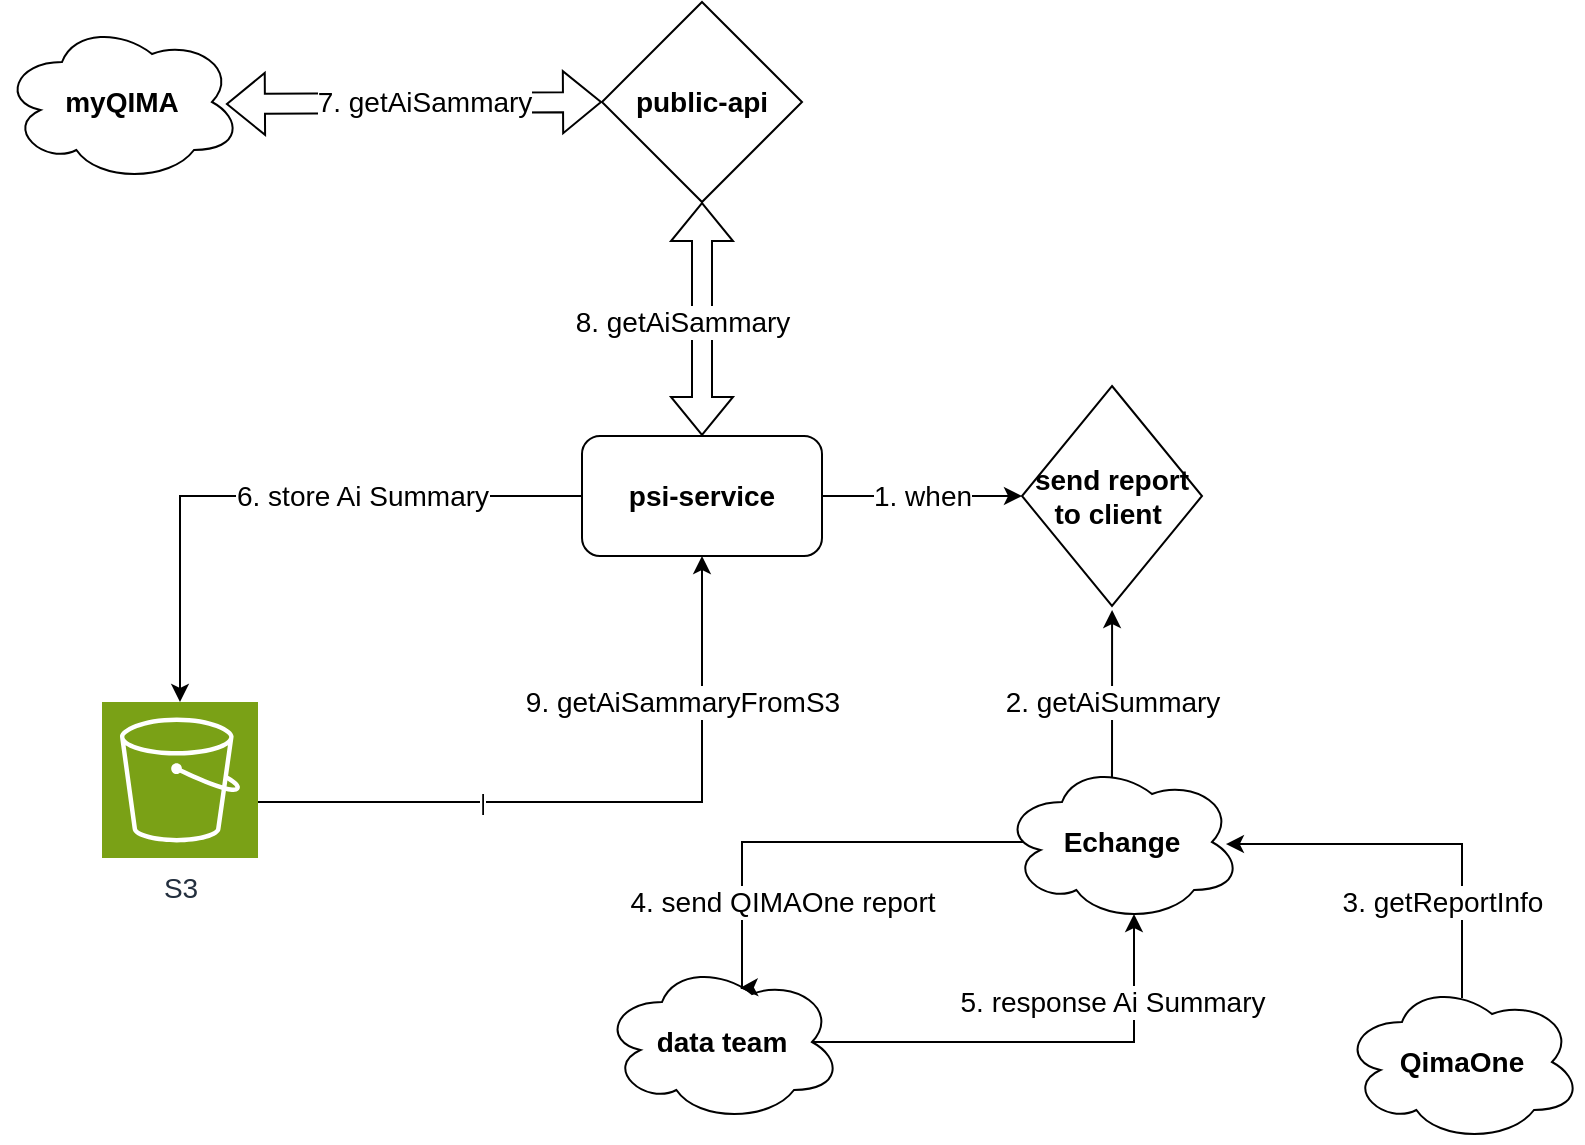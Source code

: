 <mxfile version="27.1.6">
  <diagram name="Page-1" id="b520641d-4fe3-3701-9064-5fc419738815">
    <mxGraphModel dx="1426" dy="777" grid="1" gridSize="10" guides="1" tooltips="1" connect="1" arrows="1" fold="1" page="1" pageScale="1" pageWidth="1100" pageHeight="850" background="none" math="0" shadow="0">
      <root>
        <mxCell id="0" />
        <mxCell id="1" parent="0" />
        <mxCell id="KK2GNfCkV2JybxImIfIo-2" value="myQIMA" style="ellipse;shape=cloud;whiteSpace=wrap;html=1;fontSize=14;fontStyle=1" parent="1" vertex="1">
          <mxGeometry x="120" y="60" width="120" height="80" as="geometry" />
        </mxCell>
        <mxCell id="KK2GNfCkV2JybxImIfIo-3" value="public-api" style="rhombus;whiteSpace=wrap;html=1;fontSize=14;fontStyle=1" parent="1" vertex="1">
          <mxGeometry x="420" y="50" width="100" height="100" as="geometry" />
        </mxCell>
        <mxCell id="KK2GNfCkV2JybxImIfIo-26" value="" style="edgeStyle=orthogonalEdgeStyle;rounded=0;orthogonalLoop=1;jettySize=auto;html=1;" parent="1" source="KK2GNfCkV2JybxImIfIo-4" edge="1">
          <mxGeometry relative="1" as="geometry">
            <mxPoint x="630" y="297" as="targetPoint" />
          </mxGeometry>
        </mxCell>
        <mxCell id="KK2GNfCkV2JybxImIfIo-31" value="1. when" style="edgeLabel;html=1;align=center;verticalAlign=middle;resizable=0;points=[];fontSize=14;" parent="KK2GNfCkV2JybxImIfIo-26" vertex="1" connectable="0">
          <mxGeometry x="-0.28" relative="1" as="geometry">
            <mxPoint x="14" as="offset" />
          </mxGeometry>
        </mxCell>
        <mxCell id="KK2GNfCkV2JybxImIfIo-4" value="psi-service" style="rounded=1;whiteSpace=wrap;html=1;fontStyle=1;fontSize=14;" parent="1" vertex="1">
          <mxGeometry x="410" y="267" width="120" height="60" as="geometry" />
        </mxCell>
        <mxCell id="KK2GNfCkV2JybxImIfIo-14" value="" style="shape=flexArrow;endArrow=classic;startArrow=classic;html=1;rounded=0;entryX=0.5;entryY=0;entryDx=0;entryDy=0;" parent="1" source="KK2GNfCkV2JybxImIfIo-3" target="KK2GNfCkV2JybxImIfIo-4" edge="1">
          <mxGeometry width="100" height="100" relative="1" as="geometry">
            <mxPoint x="460" y="149" as="sourcePoint" />
            <mxPoint x="618" y="145" as="targetPoint" />
          </mxGeometry>
        </mxCell>
        <mxCell id="KK2GNfCkV2JybxImIfIo-15" value="&lt;span style=&quot;font-size: 14px;&quot;&gt;8. getAiSammary&lt;/span&gt;" style="edgeLabel;html=1;align=center;verticalAlign=middle;resizable=0;points=[];" parent="KK2GNfCkV2JybxImIfIo-14" vertex="1" connectable="0">
          <mxGeometry x="-0.114" y="-1" relative="1" as="geometry">
            <mxPoint x="-9" y="8" as="offset" />
          </mxGeometry>
        </mxCell>
        <mxCell id="KK2GNfCkV2JybxImIfIo-16" value="" style="shape=flexArrow;endArrow=classic;startArrow=classic;html=1;rounded=0;entryX=0;entryY=0.5;entryDx=0;entryDy=0;exitX=0.933;exitY=0.513;exitDx=0;exitDy=0;exitPerimeter=0;" parent="1" source="KK2GNfCkV2JybxImIfIo-2" target="KK2GNfCkV2JybxImIfIo-3" edge="1">
          <mxGeometry width="100" height="100" relative="1" as="geometry">
            <mxPoint x="200" y="100.5" as="sourcePoint" />
            <mxPoint x="344" y="100.5" as="targetPoint" />
          </mxGeometry>
        </mxCell>
        <mxCell id="KK2GNfCkV2JybxImIfIo-17" value="7. getAiSammary" style="edgeLabel;html=1;align=center;verticalAlign=middle;resizable=0;points=[];fontSize=14;" parent="KK2GNfCkV2JybxImIfIo-16" vertex="1" connectable="0">
          <mxGeometry x="-0.114" y="-1" relative="1" as="geometry">
            <mxPoint x="15" y="-2" as="offset" />
          </mxGeometry>
        </mxCell>
        <mxCell id="KK2GNfCkV2JybxImIfIo-57" style="edgeStyle=orthogonalEdgeStyle;rounded=0;orthogonalLoop=1;jettySize=auto;html=1;exitX=0.875;exitY=0.5;exitDx=0;exitDy=0;exitPerimeter=0;entryX=0.55;entryY=0.95;entryDx=0;entryDy=0;entryPerimeter=0;" parent="1" source="KK2GNfCkV2JybxImIfIo-27" edge="1" target="KK2GNfCkV2JybxImIfIo-60">
          <mxGeometry relative="1" as="geometry">
            <mxPoint x="600" y="560" as="targetPoint" />
            <Array as="points">
              <mxPoint x="686" y="570" />
            </Array>
            <mxPoint x="688" y="758" as="sourcePoint" />
          </mxGeometry>
        </mxCell>
        <mxCell id="KK2GNfCkV2JybxImIfIo-58" value="5. response Ai Summary" style="edgeLabel;html=1;align=center;verticalAlign=middle;resizable=0;points=[];fontSize=14;" parent="KK2GNfCkV2JybxImIfIo-57" vertex="1" connectable="0">
          <mxGeometry x="0.051" y="-2" relative="1" as="geometry">
            <mxPoint x="32" y="-22" as="offset" />
          </mxGeometry>
        </mxCell>
        <mxCell id="KK2GNfCkV2JybxImIfIo-27" value="data team" style="ellipse;shape=cloud;whiteSpace=wrap;html=1;fontSize=14;rounded=1;fontStyle=1;" parent="1" vertex="1">
          <mxGeometry x="420" y="530" width="120" height="80" as="geometry" />
        </mxCell>
        <mxCell id="KK2GNfCkV2JybxImIfIo-49" style="edgeStyle=orthogonalEdgeStyle;rounded=0;orthogonalLoop=1;jettySize=auto;html=1;exitX=0.458;exitY=0.05;exitDx=0;exitDy=0;exitPerimeter=0;entryX=0.5;entryY=1;entryDx=0;entryDy=0;" parent="1" source="KK2GNfCkV2JybxImIfIo-60" edge="1">
          <mxGeometry relative="1" as="geometry">
            <Array as="points">
              <mxPoint x="675" y="464" />
            </Array>
            <mxPoint x="520" y="505.04" as="sourcePoint" />
            <mxPoint x="675.04" y="354" as="targetPoint" />
          </mxGeometry>
        </mxCell>
        <mxCell id="KK2GNfCkV2JybxImIfIo-50" value="2. getAiSummary" style="edgeLabel;html=1;align=center;verticalAlign=middle;resizable=0;points=[];fontSize=14;" parent="KK2GNfCkV2JybxImIfIo-49" vertex="1" connectable="0">
          <mxGeometry x="0.191" y="1" relative="1" as="geometry">
            <mxPoint x="1" y="-11" as="offset" />
          </mxGeometry>
        </mxCell>
        <mxCell id="KK2GNfCkV2JybxImIfIo-63" style="edgeStyle=orthogonalEdgeStyle;rounded=0;orthogonalLoop=1;jettySize=auto;html=1;entryX=0.933;entryY=0.513;entryDx=0;entryDy=0;entryPerimeter=0;exitX=0.5;exitY=0.1;exitDx=0;exitDy=0;exitPerimeter=0;" parent="1" source="KK2GNfCkV2JybxImIfIo-29" edge="1" target="KK2GNfCkV2JybxImIfIo-60">
          <mxGeometry relative="1" as="geometry">
            <mxPoint x="745" y="470" as="targetPoint" />
            <Array as="points">
              <mxPoint x="850" y="471" />
            </Array>
            <mxPoint x="930" y="530" as="sourcePoint" />
          </mxGeometry>
        </mxCell>
        <mxCell id="KK2GNfCkV2JybxImIfIo-64" value="3. getReportInfo" style="edgeLabel;html=1;align=center;verticalAlign=middle;resizable=0;points=[];fontSize=14;" parent="KK2GNfCkV2JybxImIfIo-63" vertex="1" connectable="0">
          <mxGeometry x="0.158" y="-3" relative="1" as="geometry">
            <mxPoint x="26" y="32" as="offset" />
          </mxGeometry>
        </mxCell>
        <mxCell id="KK2GNfCkV2JybxImIfIo-29" value="QimaOne" style="ellipse;shape=cloud;whiteSpace=wrap;html=1;fontSize=14;rounded=1;fontStyle=1;" parent="1" vertex="1">
          <mxGeometry x="790" y="540" width="120" height="80" as="geometry" />
        </mxCell>
        <mxCell id="KK2GNfCkV2JybxImIfIo-40" value="|" style="edgeStyle=orthogonalEdgeStyle;rounded=0;orthogonalLoop=1;jettySize=auto;html=1;entryX=0.5;entryY=1;entryDx=0;entryDy=0;" parent="1" source="KK2GNfCkV2JybxImIfIo-35" target="KK2GNfCkV2JybxImIfIo-4" edge="1">
          <mxGeometry x="-0.351" relative="1" as="geometry">
            <mxPoint x="280" y="420" as="sourcePoint" />
            <mxPoint x="499.96" y="290" as="targetPoint" />
            <Array as="points">
              <mxPoint x="470" y="450" />
            </Array>
            <mxPoint as="offset" />
          </mxGeometry>
        </mxCell>
        <mxCell id="KK2GNfCkV2JybxImIfIo-41" value="&lt;span style=&quot;font-size: 14px;&quot;&gt;9. getAiSammaryFromS3&lt;/span&gt;" style="edgeLabel;html=1;align=center;verticalAlign=middle;resizable=0;points=[];" parent="KK2GNfCkV2JybxImIfIo-40" vertex="1" connectable="0">
          <mxGeometry x="-0.103" y="2" relative="1" as="geometry">
            <mxPoint x="57" y="-48" as="offset" />
          </mxGeometry>
        </mxCell>
        <mxCell id="KK2GNfCkV2JybxImIfIo-35" value="&lt;font style=&quot;font-size: 14px;&quot;&gt;S3&lt;/font&gt;" style="sketch=0;points=[[0,0,0],[0.25,0,0],[0.5,0,0],[0.75,0,0],[1,0,0],[0,1,0],[0.25,1,0],[0.5,1,0],[0.75,1,0],[1,1,0],[0,0.25,0],[0,0.5,0],[0,0.75,0],[1,0.25,0],[1,0.5,0],[1,0.75,0]];outlineConnect=0;fontColor=#232F3E;fillColor=#7AA116;strokeColor=#ffffff;dashed=0;verticalLabelPosition=bottom;verticalAlign=top;align=center;html=1;fontSize=12;fontStyle=0;aspect=fixed;shape=mxgraph.aws4.resourceIcon;resIcon=mxgraph.aws4.s3;" parent="1" vertex="1">
          <mxGeometry x="170" y="400" width="78" height="78" as="geometry" />
        </mxCell>
        <mxCell id="KK2GNfCkV2JybxImIfIo-36" style="edgeStyle=orthogonalEdgeStyle;rounded=0;orthogonalLoop=1;jettySize=auto;html=1;entryX=0.5;entryY=0;entryDx=0;entryDy=0;entryPerimeter=0;" parent="1" source="KK2GNfCkV2JybxImIfIo-4" target="KK2GNfCkV2JybxImIfIo-35" edge="1">
          <mxGeometry relative="1" as="geometry" />
        </mxCell>
        <mxCell id="KK2GNfCkV2JybxImIfIo-37" value="6. store Ai Summary" style="edgeLabel;html=1;align=center;verticalAlign=middle;resizable=0;points=[];fontSize=14;" parent="KK2GNfCkV2JybxImIfIo-36" vertex="1" connectable="0">
          <mxGeometry x="-0.058" y="-2" relative="1" as="geometry">
            <mxPoint x="33" y="2" as="offset" />
          </mxGeometry>
        </mxCell>
        <mxCell id="KK2GNfCkV2JybxImIfIo-42" value="&lt;span style=&quot;font-size: 14px; font-weight: 700;&quot;&gt;send report to client&amp;nbsp;&lt;/span&gt;" style="rhombus;whiteSpace=wrap;html=1;" parent="1" vertex="1">
          <mxGeometry x="630" y="242" width="90" height="110" as="geometry" />
        </mxCell>
        <mxCell id="KK2GNfCkV2JybxImIfIo-52" style="edgeStyle=orthogonalEdgeStyle;rounded=0;orthogonalLoop=1;jettySize=auto;html=1;exitX=0.16;exitY=0.55;exitDx=0;exitDy=0;exitPerimeter=0;entryX=0.575;entryY=0.163;entryDx=0;entryDy=0;entryPerimeter=0;" parent="1" target="KK2GNfCkV2JybxImIfIo-27" edge="1">
          <mxGeometry relative="1" as="geometry">
            <mxPoint x="639.2" y="464" as="sourcePoint" />
            <mxPoint x="489.96" y="530" as="targetPoint" />
            <Array as="points">
              <mxPoint x="639" y="470" />
              <mxPoint x="490" y="470" />
            </Array>
          </mxGeometry>
        </mxCell>
        <mxCell id="KK2GNfCkV2JybxImIfIo-54" value="4. send QIMAOne report" style="edgeLabel;html=1;align=center;verticalAlign=middle;resizable=0;points=[];fontSize=14;" parent="KK2GNfCkV2JybxImIfIo-52" vertex="1" connectable="0">
          <mxGeometry x="-0.083" y="-4" relative="1" as="geometry">
            <mxPoint x="-30" y="34" as="offset" />
          </mxGeometry>
        </mxCell>
        <mxCell id="KK2GNfCkV2JybxImIfIo-60" value="Echange" style="ellipse;shape=cloud;whiteSpace=wrap;html=1;fontSize=14;rounded=1;fontStyle=1;" parent="1" vertex="1">
          <mxGeometry x="620" y="430" width="120" height="80" as="geometry" />
        </mxCell>
      </root>
    </mxGraphModel>
  </diagram>
</mxfile>
